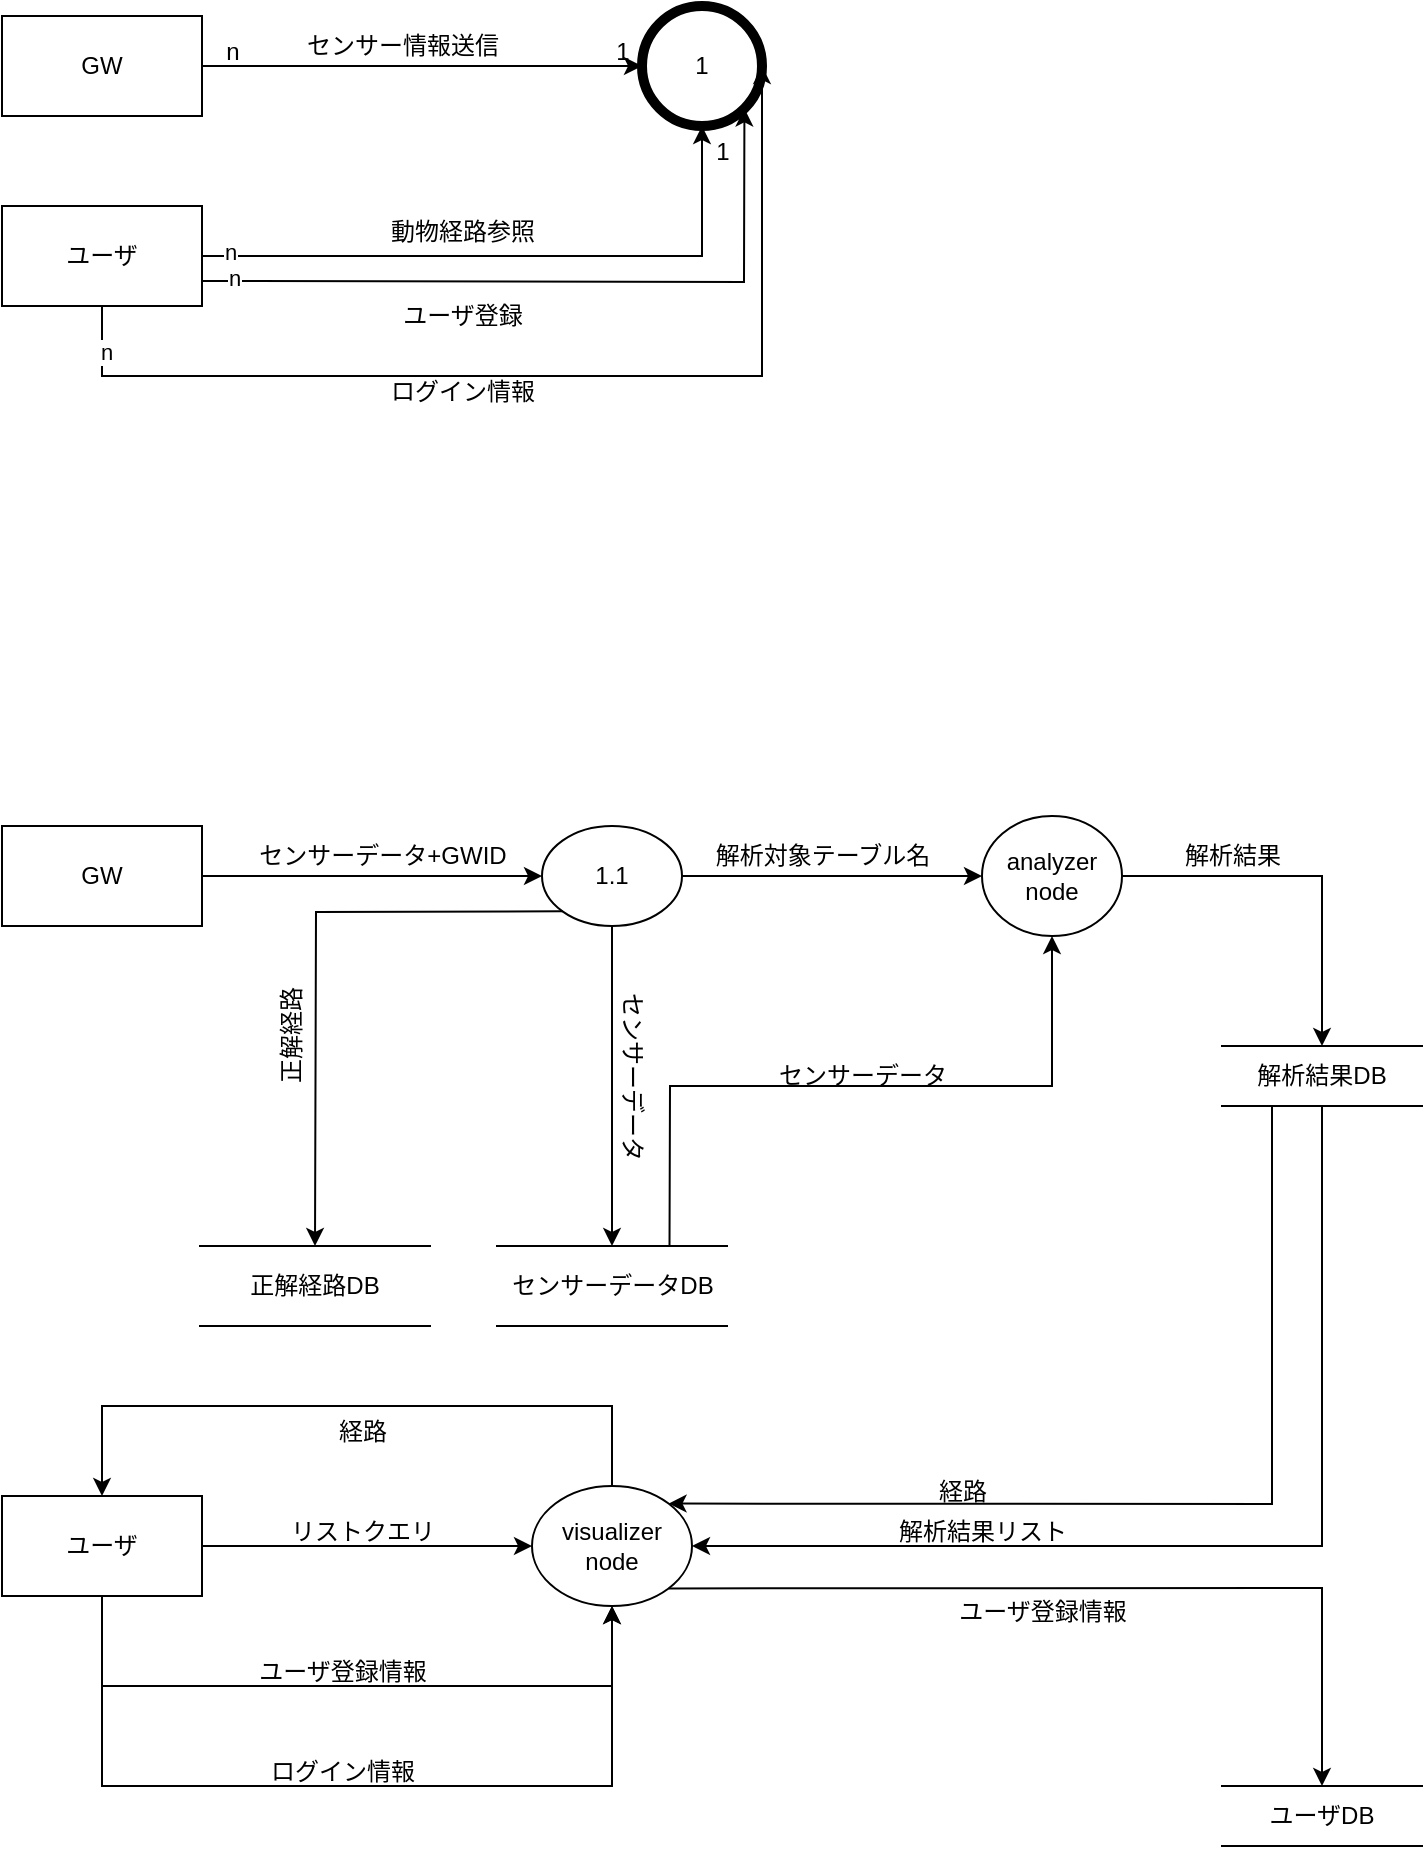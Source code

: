 <mxfile version="24.6.4" type="device">
  <diagram name="ページ1" id="XXqW_BxXPpmcOgEpPx_O">
    <mxGraphModel dx="712" dy="828" grid="1" gridSize="10" guides="1" tooltips="1" connect="1" arrows="1" fold="1" page="1" pageScale="1" pageWidth="827" pageHeight="1169" math="0" shadow="0">
      <root>
        <mxCell id="0" />
        <mxCell id="1" parent="0" />
        <mxCell id="QuQZWgEp58oZCpZpvHey-4" value="" style="endArrow=classic;html=1;rounded=0;exitX=1;exitY=0.5;exitDx=0;exitDy=0;" edge="1" parent="1" source="QuQZWgEp58oZCpZpvHey-6" target="QuQZWgEp58oZCpZpvHey-5">
          <mxGeometry width="50" height="50" relative="1" as="geometry">
            <mxPoint x="300" y="240" as="sourcePoint" />
            <mxPoint x="440" y="410" as="targetPoint" />
          </mxGeometry>
        </mxCell>
        <mxCell id="QuQZWgEp58oZCpZpvHey-5" value="1" style="shape=ellipse;html=1;dashed=0;whiteSpace=wrap;aspect=fixed;strokeWidth=5;perimeter=ellipsePerimeter;" vertex="1" parent="1">
          <mxGeometry x="520" y="210" width="60" height="60" as="geometry" />
        </mxCell>
        <mxCell id="QuQZWgEp58oZCpZpvHey-6" value="GW" style="html=1;dashed=0;whiteSpace=wrap;" vertex="1" parent="1">
          <mxGeometry x="200" y="215" width="100" height="50" as="geometry" />
        </mxCell>
        <mxCell id="QuQZWgEp58oZCpZpvHey-7" value="n" style="text;html=1;align=center;verticalAlign=middle;resizable=0;points=[];autosize=1;strokeColor=none;fillColor=none;" vertex="1" parent="1">
          <mxGeometry x="300" y="218" width="30" height="30" as="geometry" />
        </mxCell>
        <mxCell id="QuQZWgEp58oZCpZpvHey-10" value="1" style="text;html=1;align=center;verticalAlign=middle;resizable=0;points=[];autosize=1;strokeColor=none;fillColor=none;" vertex="1" parent="1">
          <mxGeometry x="495" y="218" width="30" height="30" as="geometry" />
        </mxCell>
        <mxCell id="QuQZWgEp58oZCpZpvHey-12" value="センサー情報送信" style="text;html=1;align=center;verticalAlign=middle;resizable=0;points=[];autosize=1;strokeColor=none;fillColor=none;" vertex="1" parent="1">
          <mxGeometry x="340" y="215" width="120" height="30" as="geometry" />
        </mxCell>
        <mxCell id="QuQZWgEp58oZCpZpvHey-13" value="ユーザ" style="html=1;dashed=0;whiteSpace=wrap;" vertex="1" parent="1">
          <mxGeometry x="200" y="310" width="100" height="50" as="geometry" />
        </mxCell>
        <mxCell id="QuQZWgEp58oZCpZpvHey-14" value="" style="endArrow=classic;html=1;rounded=0;exitX=1;exitY=0.5;exitDx=0;exitDy=0;entryX=0.5;entryY=1;entryDx=0;entryDy=0;" edge="1" parent="1" source="QuQZWgEp58oZCpZpvHey-13" target="QuQZWgEp58oZCpZpvHey-5">
          <mxGeometry width="50" height="50" relative="1" as="geometry">
            <mxPoint x="390" y="460" as="sourcePoint" />
            <mxPoint x="440" y="410" as="targetPoint" />
            <Array as="points">
              <mxPoint x="550" y="335" />
            </Array>
          </mxGeometry>
        </mxCell>
        <mxCell id="QuQZWgEp58oZCpZpvHey-15" value="n" style="edgeLabel;html=1;align=center;verticalAlign=middle;resizable=0;points=[];" vertex="1" connectable="0" parent="QuQZWgEp58oZCpZpvHey-14">
          <mxGeometry x="-0.911" y="2" relative="1" as="geometry">
            <mxPoint as="offset" />
          </mxGeometry>
        </mxCell>
        <mxCell id="QuQZWgEp58oZCpZpvHey-16" value="1" style="text;html=1;align=center;verticalAlign=middle;resizable=0;points=[];autosize=1;strokeColor=none;fillColor=none;" vertex="1" parent="1">
          <mxGeometry x="545" y="268" width="30" height="30" as="geometry" />
        </mxCell>
        <mxCell id="QuQZWgEp58oZCpZpvHey-17" value="動物経路参照" style="text;html=1;align=center;verticalAlign=middle;resizable=0;points=[];autosize=1;strokeColor=none;fillColor=none;" vertex="1" parent="1">
          <mxGeometry x="380" y="308" width="100" height="30" as="geometry" />
        </mxCell>
        <mxCell id="QuQZWgEp58oZCpZpvHey-18" value="" style="endArrow=classic;html=1;rounded=0;exitX=1;exitY=0.75;exitDx=0;exitDy=0;entryX=1;entryY=1;entryDx=0;entryDy=0;" edge="1" parent="1" source="QuQZWgEp58oZCpZpvHey-13" target="QuQZWgEp58oZCpZpvHey-5">
          <mxGeometry width="50" height="50" relative="1" as="geometry">
            <mxPoint x="310" y="395" as="sourcePoint" />
            <mxPoint x="560" y="330" as="targetPoint" />
            <Array as="points">
              <mxPoint x="571" y="348" />
            </Array>
          </mxGeometry>
        </mxCell>
        <mxCell id="QuQZWgEp58oZCpZpvHey-19" value="n" style="edgeLabel;html=1;align=center;verticalAlign=middle;resizable=0;points=[];" vertex="1" connectable="0" parent="QuQZWgEp58oZCpZpvHey-18">
          <mxGeometry x="-0.911" y="2" relative="1" as="geometry">
            <mxPoint as="offset" />
          </mxGeometry>
        </mxCell>
        <mxCell id="QuQZWgEp58oZCpZpvHey-20" value="ユーザ登録" style="text;html=1;align=center;verticalAlign=middle;resizable=0;points=[];autosize=1;strokeColor=none;fillColor=none;" vertex="1" parent="1">
          <mxGeometry x="390" y="350" width="80" height="30" as="geometry" />
        </mxCell>
        <mxCell id="QuQZWgEp58oZCpZpvHey-23" value="" style="endArrow=classic;html=1;rounded=0;exitX=0.5;exitY=1;exitDx=0;exitDy=0;entryX=1;entryY=0.5;entryDx=0;entryDy=0;" edge="1" parent="1" source="QuQZWgEp58oZCpZpvHey-13" target="QuQZWgEp58oZCpZpvHey-5">
          <mxGeometry width="50" height="50" relative="1" as="geometry">
            <mxPoint x="309" y="395" as="sourcePoint" />
            <mxPoint x="580" y="308" as="targetPoint" />
            <Array as="points">
              <mxPoint x="250" y="395" />
              <mxPoint x="580" y="395" />
            </Array>
          </mxGeometry>
        </mxCell>
        <mxCell id="QuQZWgEp58oZCpZpvHey-24" value="n" style="edgeLabel;html=1;align=center;verticalAlign=middle;resizable=0;points=[];" vertex="1" connectable="0" parent="QuQZWgEp58oZCpZpvHey-23">
          <mxGeometry x="-0.911" y="2" relative="1" as="geometry">
            <mxPoint as="offset" />
          </mxGeometry>
        </mxCell>
        <mxCell id="QuQZWgEp58oZCpZpvHey-25" value="ログイン情報" style="text;html=1;align=center;verticalAlign=middle;resizable=0;points=[];autosize=1;strokeColor=none;fillColor=none;" vertex="1" parent="1">
          <mxGeometry x="380" y="388" width="100" height="30" as="geometry" />
        </mxCell>
        <mxCell id="QuQZWgEp58oZCpZpvHey-26" value="GW" style="html=1;dashed=0;whiteSpace=wrap;" vertex="1" parent="1">
          <mxGeometry x="200" y="620" width="100" height="50" as="geometry" />
        </mxCell>
        <mxCell id="QuQZWgEp58oZCpZpvHey-27" value="" style="endArrow=classic;html=1;rounded=0;exitX=1;exitY=0.5;exitDx=0;exitDy=0;entryX=0;entryY=0.5;entryDx=0;entryDy=0;" edge="1" parent="1" source="QuQZWgEp58oZCpZpvHey-26" target="QuQZWgEp58oZCpZpvHey-28">
          <mxGeometry width="50" height="50" relative="1" as="geometry">
            <mxPoint x="330" y="644.5" as="sourcePoint" />
            <mxPoint x="490" y="645" as="targetPoint" />
          </mxGeometry>
        </mxCell>
        <mxCell id="QuQZWgEp58oZCpZpvHey-32" value="" style="edgeStyle=orthogonalEdgeStyle;rounded=0;orthogonalLoop=1;jettySize=auto;html=1;" edge="1" parent="1" source="QuQZWgEp58oZCpZpvHey-28" target="QuQZWgEp58oZCpZpvHey-31">
          <mxGeometry relative="1" as="geometry" />
        </mxCell>
        <mxCell id="QuQZWgEp58oZCpZpvHey-35" value="" style="edgeStyle=orthogonalEdgeStyle;rounded=0;orthogonalLoop=1;jettySize=auto;html=1;" edge="1" parent="1" source="QuQZWgEp58oZCpZpvHey-28" target="QuQZWgEp58oZCpZpvHey-34">
          <mxGeometry relative="1" as="geometry" />
        </mxCell>
        <mxCell id="QuQZWgEp58oZCpZpvHey-28" value="1.1" style="shape=ellipse;html=1;dashed=0;whiteSpace=wrap;perimeter=ellipsePerimeter;" vertex="1" parent="1">
          <mxGeometry x="470" y="620" width="70" height="50" as="geometry" />
        </mxCell>
        <mxCell id="QuQZWgEp58oZCpZpvHey-29" value="センサーデータ+GWID" style="text;html=1;align=center;verticalAlign=middle;resizable=0;points=[];autosize=1;strokeColor=none;fillColor=none;" vertex="1" parent="1">
          <mxGeometry x="315" y="620" width="150" height="30" as="geometry" />
        </mxCell>
        <mxCell id="QuQZWgEp58oZCpZpvHey-31" value="センサーデータDB" style="html=1;dashed=0;whiteSpace=wrap;shape=partialRectangle;right=0;left=0;" vertex="1" parent="1">
          <mxGeometry x="447.5" y="830" width="115" height="40" as="geometry" />
        </mxCell>
        <mxCell id="QuQZWgEp58oZCpZpvHey-33" value="センサーデータ" style="text;html=1;align=center;verticalAlign=middle;resizable=0;points=[];autosize=1;strokeColor=none;fillColor=none;rotation=90;" vertex="1" parent="1">
          <mxGeometry x="460" y="730" width="110" height="30" as="geometry" />
        </mxCell>
        <mxCell id="QuQZWgEp58oZCpZpvHey-34" value="analyzer node" style="shape=ellipse;html=1;dashed=0;whiteSpace=wrap;perimeter=ellipsePerimeter;" vertex="1" parent="1">
          <mxGeometry x="690" y="615" width="70" height="60" as="geometry" />
        </mxCell>
        <mxCell id="QuQZWgEp58oZCpZpvHey-36" value="解析対象テーブル名" style="text;html=1;align=center;verticalAlign=middle;resizable=0;points=[];autosize=1;strokeColor=none;fillColor=none;" vertex="1" parent="1">
          <mxGeometry x="545" y="620" width="130" height="30" as="geometry" />
        </mxCell>
        <mxCell id="QuQZWgEp58oZCpZpvHey-38" value="" style="endArrow=classic;html=1;rounded=0;exitX=0.75;exitY=0;exitDx=0;exitDy=0;entryX=0.5;entryY=1;entryDx=0;entryDy=0;" edge="1" parent="1" source="QuQZWgEp58oZCpZpvHey-31" target="QuQZWgEp58oZCpZpvHey-34">
          <mxGeometry width="50" height="50" relative="1" as="geometry">
            <mxPoint x="390" y="760" as="sourcePoint" />
            <mxPoint x="440" y="710" as="targetPoint" />
            <Array as="points">
              <mxPoint x="534" y="750" />
              <mxPoint x="725" y="750" />
            </Array>
          </mxGeometry>
        </mxCell>
        <mxCell id="QuQZWgEp58oZCpZpvHey-39" value="センサーデータ" style="text;html=1;align=center;verticalAlign=middle;resizable=0;points=[];autosize=1;strokeColor=none;fillColor=none;" vertex="1" parent="1">
          <mxGeometry x="575" y="730" width="110" height="30" as="geometry" />
        </mxCell>
        <mxCell id="QuQZWgEp58oZCpZpvHey-41" value="解析結果DB" style="html=1;dashed=0;whiteSpace=wrap;shape=partialRectangle;right=0;left=0;" vertex="1" parent="1">
          <mxGeometry x="810" y="730" width="100" height="30" as="geometry" />
        </mxCell>
        <mxCell id="QuQZWgEp58oZCpZpvHey-42" value="" style="endArrow=classic;html=1;rounded=0;exitX=1;exitY=0.5;exitDx=0;exitDy=0;entryX=0.5;entryY=0;entryDx=0;entryDy=0;" edge="1" parent="1" source="QuQZWgEp58oZCpZpvHey-34" target="QuQZWgEp58oZCpZpvHey-41">
          <mxGeometry width="50" height="50" relative="1" as="geometry">
            <mxPoint x="490" y="760" as="sourcePoint" />
            <mxPoint x="540" y="710" as="targetPoint" />
            <Array as="points">
              <mxPoint x="860" y="645" />
            </Array>
          </mxGeometry>
        </mxCell>
        <mxCell id="QuQZWgEp58oZCpZpvHey-43" value="解析結果" style="text;html=1;align=center;verticalAlign=middle;resizable=0;points=[];autosize=1;strokeColor=none;fillColor=none;" vertex="1" parent="1">
          <mxGeometry x="780" y="620" width="70" height="30" as="geometry" />
        </mxCell>
        <mxCell id="QuQZWgEp58oZCpZpvHey-44" value="正解経路DB" style="html=1;dashed=0;whiteSpace=wrap;shape=partialRectangle;right=0;left=0;" vertex="1" parent="1">
          <mxGeometry x="299" y="830" width="115" height="40" as="geometry" />
        </mxCell>
        <mxCell id="QuQZWgEp58oZCpZpvHey-45" value="" style="endArrow=classic;html=1;rounded=0;exitX=0;exitY=1;exitDx=0;exitDy=0;entryX=0.5;entryY=0;entryDx=0;entryDy=0;" edge="1" parent="1" source="QuQZWgEp58oZCpZpvHey-28" target="QuQZWgEp58oZCpZpvHey-44">
          <mxGeometry width="50" height="50" relative="1" as="geometry">
            <mxPoint x="490" y="760" as="sourcePoint" />
            <mxPoint x="540" y="710" as="targetPoint" />
            <Array as="points">
              <mxPoint x="357" y="663" />
            </Array>
          </mxGeometry>
        </mxCell>
        <mxCell id="QuQZWgEp58oZCpZpvHey-46" value="正解経路" style="text;html=1;align=center;verticalAlign=middle;resizable=0;points=[];autosize=1;strokeColor=none;fillColor=none;rotation=270;" vertex="1" parent="1">
          <mxGeometry x="310" y="710" width="70" height="30" as="geometry" />
        </mxCell>
        <mxCell id="QuQZWgEp58oZCpZpvHey-47" value="visualizer node" style="shape=ellipse;html=1;dashed=0;whiteSpace=wrap;perimeter=ellipsePerimeter;" vertex="1" parent="1">
          <mxGeometry x="465" y="950" width="80" height="60" as="geometry" />
        </mxCell>
        <mxCell id="QuQZWgEp58oZCpZpvHey-49" value="" style="edgeStyle=orthogonalEdgeStyle;rounded=0;orthogonalLoop=1;jettySize=auto;html=1;" edge="1" parent="1" source="QuQZWgEp58oZCpZpvHey-48" target="QuQZWgEp58oZCpZpvHey-47">
          <mxGeometry relative="1" as="geometry" />
        </mxCell>
        <mxCell id="QuQZWgEp58oZCpZpvHey-48" value="ユーザ" style="html=1;dashed=0;whiteSpace=wrap;" vertex="1" parent="1">
          <mxGeometry x="200" y="955" width="100" height="50" as="geometry" />
        </mxCell>
        <mxCell id="QuQZWgEp58oZCpZpvHey-50" value="リストクエリ" style="text;html=1;align=center;verticalAlign=middle;resizable=0;points=[];autosize=1;strokeColor=none;fillColor=none;" vertex="1" parent="1">
          <mxGeometry x="330" y="958" width="100" height="30" as="geometry" />
        </mxCell>
        <mxCell id="QuQZWgEp58oZCpZpvHey-51" value="" style="endArrow=classic;html=1;rounded=0;exitX=0.5;exitY=1;exitDx=0;exitDy=0;entryX=0.5;entryY=1;entryDx=0;entryDy=0;" edge="1" parent="1" source="QuQZWgEp58oZCpZpvHey-48" target="QuQZWgEp58oZCpZpvHey-47">
          <mxGeometry width="50" height="50" relative="1" as="geometry">
            <mxPoint x="290" y="1040" as="sourcePoint" />
            <mxPoint x="370" y="1077.5" as="targetPoint" />
            <Array as="points">
              <mxPoint x="250" y="1050" />
              <mxPoint x="505" y="1050" />
            </Array>
          </mxGeometry>
        </mxCell>
        <mxCell id="QuQZWgEp58oZCpZpvHey-52" value="ユーザ登録情報" style="text;html=1;align=center;verticalAlign=middle;resizable=0;points=[];autosize=1;strokeColor=none;fillColor=none;" vertex="1" parent="1">
          <mxGeometry x="315" y="1028" width="110" height="30" as="geometry" />
        </mxCell>
        <mxCell id="QuQZWgEp58oZCpZpvHey-53" value="" style="endArrow=classic;html=1;rounded=0;exitX=0.5;exitY=1;exitDx=0;exitDy=0;entryX=0.5;entryY=1;entryDx=0;entryDy=0;" edge="1" parent="1" source="QuQZWgEp58oZCpZpvHey-48" target="QuQZWgEp58oZCpZpvHey-47">
          <mxGeometry width="50" height="50" relative="1" as="geometry">
            <mxPoint x="490" y="760" as="sourcePoint" />
            <mxPoint x="540" y="710" as="targetPoint" />
            <Array as="points">
              <mxPoint x="250" y="1100" />
              <mxPoint x="505" y="1100" />
            </Array>
          </mxGeometry>
        </mxCell>
        <mxCell id="QuQZWgEp58oZCpZpvHey-54" value="ログイン情報" style="text;html=1;align=center;verticalAlign=middle;resizable=0;points=[];autosize=1;strokeColor=none;fillColor=none;" vertex="1" parent="1">
          <mxGeometry x="320" y="1078" width="100" height="30" as="geometry" />
        </mxCell>
        <mxCell id="QuQZWgEp58oZCpZpvHey-55" value="" style="endArrow=classic;html=1;rounded=0;exitX=0.5;exitY=0;exitDx=0;exitDy=0;entryX=0.5;entryY=0;entryDx=0;entryDy=0;" edge="1" parent="1" source="QuQZWgEp58oZCpZpvHey-47" target="QuQZWgEp58oZCpZpvHey-48">
          <mxGeometry width="50" height="50" relative="1" as="geometry">
            <mxPoint x="490" y="880" as="sourcePoint" />
            <mxPoint x="540" y="810" as="targetPoint" />
            <Array as="points">
              <mxPoint x="505" y="910" />
              <mxPoint x="250" y="910" />
            </Array>
          </mxGeometry>
        </mxCell>
        <mxCell id="QuQZWgEp58oZCpZpvHey-56" value="経路" style="text;html=1;align=center;verticalAlign=middle;resizable=0;points=[];autosize=1;strokeColor=none;fillColor=none;" vertex="1" parent="1">
          <mxGeometry x="355" y="908" width="50" height="30" as="geometry" />
        </mxCell>
        <mxCell id="QuQZWgEp58oZCpZpvHey-57" value="" style="endArrow=classic;html=1;rounded=0;exitX=0.5;exitY=1;exitDx=0;exitDy=0;entryX=1;entryY=0.5;entryDx=0;entryDy=0;" edge="1" parent="1" source="QuQZWgEp58oZCpZpvHey-41" target="QuQZWgEp58oZCpZpvHey-47">
          <mxGeometry width="50" height="50" relative="1" as="geometry">
            <mxPoint x="490" y="860" as="sourcePoint" />
            <mxPoint x="540" y="810" as="targetPoint" />
            <Array as="points">
              <mxPoint x="860" y="980" />
            </Array>
          </mxGeometry>
        </mxCell>
        <mxCell id="QuQZWgEp58oZCpZpvHey-58" value="解析結果リスト" style="text;html=1;align=center;verticalAlign=middle;resizable=0;points=[];autosize=1;strokeColor=none;fillColor=none;" vertex="1" parent="1">
          <mxGeometry x="635" y="958" width="110" height="30" as="geometry" />
        </mxCell>
        <mxCell id="QuQZWgEp58oZCpZpvHey-59" value="" style="endArrow=classic;html=1;rounded=0;exitX=0.25;exitY=1;exitDx=0;exitDy=0;entryX=1;entryY=0;entryDx=0;entryDy=0;" edge="1" parent="1" source="QuQZWgEp58oZCpZpvHey-41" target="QuQZWgEp58oZCpZpvHey-47">
          <mxGeometry width="50" height="50" relative="1" as="geometry">
            <mxPoint x="490" y="960" as="sourcePoint" />
            <mxPoint x="540" y="910" as="targetPoint" />
            <Array as="points">
              <mxPoint x="835" y="959" />
            </Array>
          </mxGeometry>
        </mxCell>
        <mxCell id="QuQZWgEp58oZCpZpvHey-60" value="経路" style="text;html=1;align=center;verticalAlign=middle;resizable=0;points=[];autosize=1;strokeColor=none;fillColor=none;" vertex="1" parent="1">
          <mxGeometry x="655" y="938" width="50" height="30" as="geometry" />
        </mxCell>
        <mxCell id="QuQZWgEp58oZCpZpvHey-61" value="ユーザDB" style="html=1;dashed=0;whiteSpace=wrap;shape=partialRectangle;right=0;left=0;" vertex="1" parent="1">
          <mxGeometry x="810" y="1100" width="100" height="30" as="geometry" />
        </mxCell>
        <mxCell id="QuQZWgEp58oZCpZpvHey-62" value="" style="endArrow=classic;html=1;rounded=0;exitX=1;exitY=1;exitDx=0;exitDy=0;entryX=0.5;entryY=0;entryDx=0;entryDy=0;" edge="1" parent="1" source="QuQZWgEp58oZCpZpvHey-47" target="QuQZWgEp58oZCpZpvHey-61">
          <mxGeometry width="50" height="50" relative="1" as="geometry">
            <mxPoint x="490" y="960" as="sourcePoint" />
            <mxPoint x="540" y="910" as="targetPoint" />
            <Array as="points">
              <mxPoint x="860" y="1001" />
            </Array>
          </mxGeometry>
        </mxCell>
        <mxCell id="QuQZWgEp58oZCpZpvHey-63" value="ユーザ登録情報" style="text;html=1;align=center;verticalAlign=middle;resizable=0;points=[];autosize=1;strokeColor=none;fillColor=none;" vertex="1" parent="1">
          <mxGeometry x="665" y="998" width="110" height="30" as="geometry" />
        </mxCell>
      </root>
    </mxGraphModel>
  </diagram>
</mxfile>
